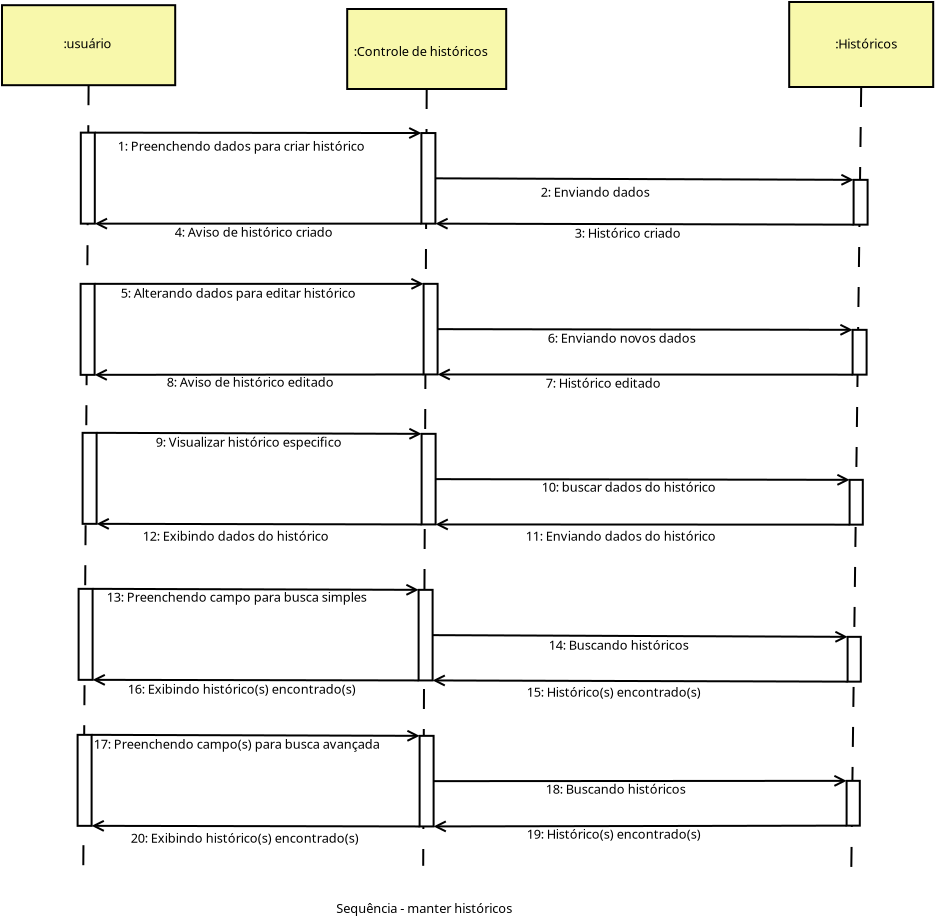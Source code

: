 <?xml version="1.0" encoding="UTF-8"?>
<dia:diagram xmlns:dia="http://www.lysator.liu.se/~alla/dia/">
  <dia:layer name="Background" visible="true" active="true">
    <dia:object type="Standard - Box" version="0" id="O0">
      <dia:attribute name="obj_pos">
        <dia:point val="24,4.06"/>
      </dia:attribute>
      <dia:attribute name="obj_bb">
        <dia:rectangle val="23.95,4.01;32,8.11"/>
      </dia:attribute>
      <dia:attribute name="elem_corner">
        <dia:point val="24,4.06"/>
      </dia:attribute>
      <dia:attribute name="elem_width">
        <dia:real val="7.95"/>
      </dia:attribute>
      <dia:attribute name="elem_height">
        <dia:real val="4"/>
      </dia:attribute>
      <dia:attribute name="border_width">
        <dia:real val="0.1"/>
      </dia:attribute>
      <dia:attribute name="inner_color">
        <dia:color val="#f8f8ab"/>
      </dia:attribute>
      <dia:attribute name="show_background">
        <dia:boolean val="true"/>
      </dia:attribute>
    </dia:object>
    <dia:object type="Standard - Text" version="1" id="O1">
      <dia:attribute name="obj_pos">
        <dia:point val="24.325,6.41"/>
      </dia:attribute>
      <dia:attribute name="obj_bb">
        <dia:rectangle val="24.325,5.815;31.53,6.562"/>
      </dia:attribute>
      <dia:attribute name="text">
        <dia:composite type="text">
          <dia:attribute name="string">
            <dia:string>#:Controle de históricos#</dia:string>
          </dia:attribute>
          <dia:attribute name="font">
            <dia:font family="sans" style="0" name="Helvetica"/>
          </dia:attribute>
          <dia:attribute name="height">
            <dia:real val="0.8"/>
          </dia:attribute>
          <dia:attribute name="pos">
            <dia:point val="24.325,6.41"/>
          </dia:attribute>
          <dia:attribute name="color">
            <dia:color val="#000000"/>
          </dia:attribute>
          <dia:attribute name="alignment">
            <dia:enum val="0"/>
          </dia:attribute>
        </dia:composite>
      </dia:attribute>
      <dia:attribute name="valign">
        <dia:enum val="3"/>
      </dia:attribute>
    </dia:object>
    <dia:object type="Standard - Box" version="0" id="O2">
      <dia:attribute name="obj_pos">
        <dia:point val="46.1,3.71"/>
      </dia:attribute>
      <dia:attribute name="obj_bb">
        <dia:rectangle val="46.05,3.66;53.35,8.01"/>
      </dia:attribute>
      <dia:attribute name="elem_corner">
        <dia:point val="46.1,3.71"/>
      </dia:attribute>
      <dia:attribute name="elem_width">
        <dia:real val="7.2"/>
      </dia:attribute>
      <dia:attribute name="elem_height">
        <dia:real val="4.25"/>
      </dia:attribute>
      <dia:attribute name="border_width">
        <dia:real val="0.1"/>
      </dia:attribute>
      <dia:attribute name="inner_color">
        <dia:color val="#f8f8ab"/>
      </dia:attribute>
      <dia:attribute name="show_background">
        <dia:boolean val="true"/>
      </dia:attribute>
    </dia:object>
    <dia:object type="Standard - Text" version="1" id="O3">
      <dia:attribute name="obj_pos">
        <dia:point val="48.4,6.035"/>
      </dia:attribute>
      <dia:attribute name="obj_bb">
        <dia:rectangle val="48.4,5.44;51.767,6.188"/>
      </dia:attribute>
      <dia:attribute name="text">
        <dia:composite type="text">
          <dia:attribute name="string">
            <dia:string>#:Históricos#</dia:string>
          </dia:attribute>
          <dia:attribute name="font">
            <dia:font family="sans" style="0" name="Helvetica"/>
          </dia:attribute>
          <dia:attribute name="height">
            <dia:real val="0.8"/>
          </dia:attribute>
          <dia:attribute name="pos">
            <dia:point val="48.4,6.035"/>
          </dia:attribute>
          <dia:attribute name="color">
            <dia:color val="#000000"/>
          </dia:attribute>
          <dia:attribute name="alignment">
            <dia:enum val="0"/>
          </dia:attribute>
        </dia:composite>
      </dia:attribute>
      <dia:attribute name="valign">
        <dia:enum val="3"/>
      </dia:attribute>
    </dia:object>
    <dia:object type="Standard - Line" version="0" id="O4">
      <dia:attribute name="obj_pos">
        <dia:point val="11.07,7.87"/>
      </dia:attribute>
      <dia:attribute name="obj_bb">
        <dia:rectangle val="10.75,7.82;11.12,47.65"/>
      </dia:attribute>
      <dia:attribute name="conn_endpoints">
        <dia:point val="11.07,7.87"/>
        <dia:point val="10.8,47.6"/>
      </dia:attribute>
      <dia:attribute name="numcp">
        <dia:int val="1"/>
      </dia:attribute>
      <dia:attribute name="line_style">
        <dia:enum val="1"/>
      </dia:attribute>
      <dia:connections>
        <dia:connection handle="0" to="O8" connection="6"/>
      </dia:connections>
    </dia:object>
    <dia:object type="Standard - Line" version="0" id="O5">
      <dia:attribute name="obj_pos">
        <dia:point val="49.7,7.96"/>
      </dia:attribute>
      <dia:attribute name="obj_bb">
        <dia:rectangle val="49.149,7.909;49.751,47.451"/>
      </dia:attribute>
      <dia:attribute name="conn_endpoints">
        <dia:point val="49.7,7.96"/>
        <dia:point val="49.2,47.4"/>
      </dia:attribute>
      <dia:attribute name="numcp">
        <dia:int val="1"/>
      </dia:attribute>
      <dia:attribute name="line_style">
        <dia:enum val="1"/>
      </dia:attribute>
      <dia:connections>
        <dia:connection handle="0" to="O2" connection="6"/>
      </dia:connections>
    </dia:object>
    <dia:object type="Standard - Line" version="0" id="O6">
      <dia:attribute name="obj_pos">
        <dia:point val="27.975,8.06"/>
      </dia:attribute>
      <dia:attribute name="obj_bb">
        <dia:rectangle val="27.75,8.01;28.025,46.95"/>
      </dia:attribute>
      <dia:attribute name="conn_endpoints">
        <dia:point val="27.975,8.06"/>
        <dia:point val="27.8,46.9"/>
      </dia:attribute>
      <dia:attribute name="numcp">
        <dia:int val="1"/>
      </dia:attribute>
      <dia:attribute name="line_style">
        <dia:enum val="1"/>
      </dia:attribute>
      <dia:connections>
        <dia:connection handle="0" to="O0" connection="6"/>
      </dia:connections>
    </dia:object>
    <dia:object type="Standard - Text" version="1" id="O7">
      <dia:attribute name="obj_pos">
        <dia:point val="23.45,49.26"/>
      </dia:attribute>
      <dia:attribute name="obj_bb">
        <dia:rectangle val="23.45,48.665;33.028,49.413"/>
      </dia:attribute>
      <dia:attribute name="text">
        <dia:composite type="text">
          <dia:attribute name="string">
            <dia:string>#Sequência - manter históricos#</dia:string>
          </dia:attribute>
          <dia:attribute name="font">
            <dia:font family="sans" style="0" name="Helvetica"/>
          </dia:attribute>
          <dia:attribute name="height">
            <dia:real val="0.8"/>
          </dia:attribute>
          <dia:attribute name="pos">
            <dia:point val="23.45,49.26"/>
          </dia:attribute>
          <dia:attribute name="color">
            <dia:color val="#000000"/>
          </dia:attribute>
          <dia:attribute name="alignment">
            <dia:enum val="0"/>
          </dia:attribute>
        </dia:composite>
      </dia:attribute>
      <dia:attribute name="valign">
        <dia:enum val="3"/>
      </dia:attribute>
    </dia:object>
    <dia:object type="Standard - Box" version="0" id="O8">
      <dia:attribute name="obj_pos">
        <dia:point val="6.74,3.87"/>
      </dia:attribute>
      <dia:attribute name="obj_bb">
        <dia:rectangle val="6.69,3.82;15.45,7.92"/>
      </dia:attribute>
      <dia:attribute name="elem_corner">
        <dia:point val="6.74,3.87"/>
      </dia:attribute>
      <dia:attribute name="elem_width">
        <dia:real val="8.66"/>
      </dia:attribute>
      <dia:attribute name="elem_height">
        <dia:real val="4"/>
      </dia:attribute>
      <dia:attribute name="border_width">
        <dia:real val="0.1"/>
      </dia:attribute>
      <dia:attribute name="inner_color">
        <dia:color val="#f8f8ab"/>
      </dia:attribute>
      <dia:attribute name="show_background">
        <dia:boolean val="true"/>
      </dia:attribute>
    </dia:object>
    <dia:object type="Standard - Text" version="1" id="O9">
      <dia:attribute name="obj_pos">
        <dia:point val="9.815,6.02"/>
      </dia:attribute>
      <dia:attribute name="obj_bb">
        <dia:rectangle val="9.815,5.425;12.398,6.173"/>
      </dia:attribute>
      <dia:attribute name="text">
        <dia:composite type="text">
          <dia:attribute name="string">
            <dia:string>#:usuário#</dia:string>
          </dia:attribute>
          <dia:attribute name="font">
            <dia:font family="sans" style="0" name="Helvetica"/>
          </dia:attribute>
          <dia:attribute name="height">
            <dia:real val="0.8"/>
          </dia:attribute>
          <dia:attribute name="pos">
            <dia:point val="9.815,6.02"/>
          </dia:attribute>
          <dia:attribute name="color">
            <dia:color val="#000000"/>
          </dia:attribute>
          <dia:attribute name="alignment">
            <dia:enum val="0"/>
          </dia:attribute>
        </dia:composite>
      </dia:attribute>
      <dia:attribute name="valign">
        <dia:enum val="3"/>
      </dia:attribute>
    </dia:object>
    <dia:object type="Standard - Box" version="0" id="O10">
      <dia:attribute name="obj_pos">
        <dia:point val="10.68,10.242"/>
      </dia:attribute>
      <dia:attribute name="obj_bb">
        <dia:rectangle val="10.63,10.192;11.43,14.842"/>
      </dia:attribute>
      <dia:attribute name="elem_corner">
        <dia:point val="10.68,10.242"/>
      </dia:attribute>
      <dia:attribute name="elem_width">
        <dia:real val="0.7"/>
      </dia:attribute>
      <dia:attribute name="elem_height">
        <dia:real val="4.55"/>
      </dia:attribute>
      <dia:attribute name="show_background">
        <dia:boolean val="true"/>
      </dia:attribute>
    </dia:object>
    <dia:object type="Standard - Box" version="0" id="O11">
      <dia:attribute name="obj_pos">
        <dia:point val="49.32,12.602"/>
      </dia:attribute>
      <dia:attribute name="obj_bb">
        <dia:rectangle val="49.27,12.552;50.07,14.892"/>
      </dia:attribute>
      <dia:attribute name="elem_corner">
        <dia:point val="49.32,12.602"/>
      </dia:attribute>
      <dia:attribute name="elem_width">
        <dia:real val="0.7"/>
      </dia:attribute>
      <dia:attribute name="elem_height">
        <dia:real val="2.24"/>
      </dia:attribute>
      <dia:attribute name="show_background">
        <dia:boolean val="true"/>
      </dia:attribute>
    </dia:object>
    <dia:object type="Standard - Box" version="0" id="O12">
      <dia:attribute name="obj_pos">
        <dia:point val="27.71,10.262"/>
      </dia:attribute>
      <dia:attribute name="obj_bb">
        <dia:rectangle val="27.66,10.212;28.46,14.842"/>
      </dia:attribute>
      <dia:attribute name="elem_corner">
        <dia:point val="27.71,10.262"/>
      </dia:attribute>
      <dia:attribute name="elem_width">
        <dia:real val="0.7"/>
      </dia:attribute>
      <dia:attribute name="elem_height">
        <dia:real val="4.53"/>
      </dia:attribute>
      <dia:attribute name="show_background">
        <dia:boolean val="true"/>
      </dia:attribute>
    </dia:object>
    <dia:object type="Standard - Line" version="0" id="O13">
      <dia:attribute name="obj_pos">
        <dia:point val="11.38,10.242"/>
      </dia:attribute>
      <dia:attribute name="obj_bb">
        <dia:rectangle val="11.33,9.93;27.822,10.592"/>
      </dia:attribute>
      <dia:attribute name="conn_endpoints">
        <dia:point val="11.38,10.242"/>
        <dia:point val="27.71,10.262"/>
      </dia:attribute>
      <dia:attribute name="numcp">
        <dia:int val="1"/>
      </dia:attribute>
      <dia:attribute name="end_arrow">
        <dia:enum val="1"/>
      </dia:attribute>
      <dia:attribute name="end_arrow_length">
        <dia:real val="0.5"/>
      </dia:attribute>
      <dia:attribute name="end_arrow_width">
        <dia:real val="0.5"/>
      </dia:attribute>
      <dia:connections>
        <dia:connection handle="0" to="O10" connection="2"/>
        <dia:connection handle="1" to="O12" connection="0"/>
      </dia:connections>
    </dia:object>
    <dia:object type="Standard - Line" version="0" id="O14">
      <dia:attribute name="obj_pos">
        <dia:point val="28.41,12.527"/>
      </dia:attribute>
      <dia:attribute name="obj_bb">
        <dia:rectangle val="28.36,12.269;49.432,12.931"/>
      </dia:attribute>
      <dia:attribute name="conn_endpoints">
        <dia:point val="28.41,12.527"/>
        <dia:point val="49.32,12.602"/>
      </dia:attribute>
      <dia:attribute name="numcp">
        <dia:int val="1"/>
      </dia:attribute>
      <dia:attribute name="end_arrow">
        <dia:enum val="1"/>
      </dia:attribute>
      <dia:attribute name="end_arrow_length">
        <dia:real val="0.5"/>
      </dia:attribute>
      <dia:attribute name="end_arrow_width">
        <dia:real val="0.5"/>
      </dia:attribute>
      <dia:connections>
        <dia:connection handle="0" to="O12" connection="4"/>
        <dia:connection handle="1" to="O11" connection="0"/>
      </dia:connections>
    </dia:object>
    <dia:object type="Standard - Text" version="1" id="O15">
      <dia:attribute name="obj_pos">
        <dia:point val="12.53,11.142"/>
      </dia:attribute>
      <dia:attribute name="obj_bb">
        <dia:rectangle val="12.53,10.528;25.936,11.332"/>
      </dia:attribute>
      <dia:attribute name="text">
        <dia:composite type="text">
          <dia:attribute name="string">
            <dia:string>#1: Preenchendo dados para criar histórico#</dia:string>
          </dia:attribute>
          <dia:attribute name="font">
            <dia:font family="sans" style="0" name="Helvetica"/>
          </dia:attribute>
          <dia:attribute name="height">
            <dia:real val="0.8"/>
          </dia:attribute>
          <dia:attribute name="pos">
            <dia:point val="12.53,11.142"/>
          </dia:attribute>
          <dia:attribute name="color">
            <dia:color val="#000000"/>
          </dia:attribute>
          <dia:attribute name="alignment">
            <dia:enum val="0"/>
          </dia:attribute>
        </dia:composite>
      </dia:attribute>
      <dia:attribute name="valign">
        <dia:enum val="3"/>
      </dia:attribute>
    </dia:object>
    <dia:object type="Standard - Text" version="1" id="O16">
      <dia:attribute name="obj_pos">
        <dia:point val="33.68,13.442"/>
      </dia:attribute>
      <dia:attribute name="obj_bb">
        <dia:rectangle val="33.68,12.847;39.605,13.594"/>
      </dia:attribute>
      <dia:attribute name="text">
        <dia:composite type="text">
          <dia:attribute name="string">
            <dia:string>#2: Enviando dados#</dia:string>
          </dia:attribute>
          <dia:attribute name="font">
            <dia:font family="sans" style="0" name="Helvetica"/>
          </dia:attribute>
          <dia:attribute name="height">
            <dia:real val="0.8"/>
          </dia:attribute>
          <dia:attribute name="pos">
            <dia:point val="33.68,13.442"/>
          </dia:attribute>
          <dia:attribute name="color">
            <dia:color val="#000000"/>
          </dia:attribute>
          <dia:attribute name="alignment">
            <dia:enum val="0"/>
          </dia:attribute>
        </dia:composite>
      </dia:attribute>
      <dia:attribute name="valign">
        <dia:enum val="3"/>
      </dia:attribute>
    </dia:object>
    <dia:object type="Standard - Line" version="0" id="O17">
      <dia:attribute name="obj_pos">
        <dia:point val="28.41,14.792"/>
      </dia:attribute>
      <dia:attribute name="obj_bb">
        <dia:rectangle val="28.36,14.462;49.37,15.124"/>
      </dia:attribute>
      <dia:attribute name="conn_endpoints">
        <dia:point val="28.41,14.792"/>
        <dia:point val="49.32,14.842"/>
      </dia:attribute>
      <dia:attribute name="numcp">
        <dia:int val="1"/>
      </dia:attribute>
      <dia:attribute name="start_arrow">
        <dia:enum val="1"/>
      </dia:attribute>
      <dia:attribute name="start_arrow_length">
        <dia:real val="0.5"/>
      </dia:attribute>
      <dia:attribute name="start_arrow_width">
        <dia:real val="0.5"/>
      </dia:attribute>
      <dia:connections>
        <dia:connection handle="0" to="O12" connection="7"/>
        <dia:connection handle="1" to="O11" connection="5"/>
      </dia:connections>
    </dia:object>
    <dia:object type="Standard - Text" version="1" id="O18">
      <dia:attribute name="obj_pos">
        <dia:point val="35.38,15.492"/>
      </dia:attribute>
      <dia:attribute name="obj_bb">
        <dia:rectangle val="35.38,14.878;41.231,15.681"/>
      </dia:attribute>
      <dia:attribute name="text">
        <dia:composite type="text">
          <dia:attribute name="string">
            <dia:string>#3: Histórico criado#</dia:string>
          </dia:attribute>
          <dia:attribute name="font">
            <dia:font family="sans" style="0" name="Helvetica"/>
          </dia:attribute>
          <dia:attribute name="height">
            <dia:real val="0.8"/>
          </dia:attribute>
          <dia:attribute name="pos">
            <dia:point val="35.38,15.492"/>
          </dia:attribute>
          <dia:attribute name="color">
            <dia:color val="#000000"/>
          </dia:attribute>
          <dia:attribute name="alignment">
            <dia:enum val="0"/>
          </dia:attribute>
        </dia:composite>
      </dia:attribute>
      <dia:attribute name="valign">
        <dia:enum val="3"/>
      </dia:attribute>
    </dia:object>
    <dia:object type="Standard - Line" version="0" id="O19">
      <dia:attribute name="obj_pos">
        <dia:point val="11.38,14.792"/>
      </dia:attribute>
      <dia:attribute name="obj_bb">
        <dia:rectangle val="11.33,14.461;27.76,15.123"/>
      </dia:attribute>
      <dia:attribute name="conn_endpoints">
        <dia:point val="11.38,14.792"/>
        <dia:point val="27.71,14.792"/>
      </dia:attribute>
      <dia:attribute name="numcp">
        <dia:int val="1"/>
      </dia:attribute>
      <dia:attribute name="start_arrow">
        <dia:enum val="1"/>
      </dia:attribute>
      <dia:attribute name="start_arrow_length">
        <dia:real val="0.5"/>
      </dia:attribute>
      <dia:attribute name="start_arrow_width">
        <dia:real val="0.5"/>
      </dia:attribute>
      <dia:connections>
        <dia:connection handle="0" to="O10" connection="7"/>
        <dia:connection handle="1" to="O12" connection="5"/>
      </dia:connections>
    </dia:object>
    <dia:object type="Standard - Text" version="1" id="O20">
      <dia:attribute name="obj_pos">
        <dia:point val="15.38,15.442"/>
      </dia:attribute>
      <dia:attribute name="obj_bb">
        <dia:rectangle val="15.38,14.828;24.044,15.632"/>
      </dia:attribute>
      <dia:attribute name="text">
        <dia:composite type="text">
          <dia:attribute name="string">
            <dia:string>#4: Aviso de histórico criado#</dia:string>
          </dia:attribute>
          <dia:attribute name="font">
            <dia:font family="sans" style="0" name="Helvetica"/>
          </dia:attribute>
          <dia:attribute name="height">
            <dia:real val="0.8"/>
          </dia:attribute>
          <dia:attribute name="pos">
            <dia:point val="15.38,15.442"/>
          </dia:attribute>
          <dia:attribute name="color">
            <dia:color val="#000000"/>
          </dia:attribute>
          <dia:attribute name="alignment">
            <dia:enum val="0"/>
          </dia:attribute>
        </dia:composite>
      </dia:attribute>
      <dia:attribute name="valign">
        <dia:enum val="3"/>
      </dia:attribute>
    </dia:object>
    <dia:object type="Standard - Box" version="0" id="O21">
      <dia:attribute name="obj_pos">
        <dia:point val="10.67,17.802"/>
      </dia:attribute>
      <dia:attribute name="obj_bb">
        <dia:rectangle val="10.62,17.752;11.42,22.402"/>
      </dia:attribute>
      <dia:attribute name="elem_corner">
        <dia:point val="10.67,17.802"/>
      </dia:attribute>
      <dia:attribute name="elem_width">
        <dia:real val="0.7"/>
      </dia:attribute>
      <dia:attribute name="elem_height">
        <dia:real val="4.55"/>
      </dia:attribute>
      <dia:attribute name="show_background">
        <dia:boolean val="true"/>
      </dia:attribute>
    </dia:object>
    <dia:object type="Standard - Box" version="0" id="O22">
      <dia:attribute name="obj_pos">
        <dia:point val="27.82,17.802"/>
      </dia:attribute>
      <dia:attribute name="obj_bb">
        <dia:rectangle val="27.77,17.752;28.57,22.382"/>
      </dia:attribute>
      <dia:attribute name="elem_corner">
        <dia:point val="27.82,17.802"/>
      </dia:attribute>
      <dia:attribute name="elem_width">
        <dia:real val="0.7"/>
      </dia:attribute>
      <dia:attribute name="elem_height">
        <dia:real val="4.53"/>
      </dia:attribute>
      <dia:attribute name="show_background">
        <dia:boolean val="true"/>
      </dia:attribute>
    </dia:object>
    <dia:object type="Standard - Line" version="0" id="O23">
      <dia:attribute name="obj_pos">
        <dia:point val="11.37,17.802"/>
      </dia:attribute>
      <dia:attribute name="obj_bb">
        <dia:rectangle val="11.32,17.471;27.932,18.133"/>
      </dia:attribute>
      <dia:attribute name="conn_endpoints">
        <dia:point val="11.37,17.802"/>
        <dia:point val="27.82,17.802"/>
      </dia:attribute>
      <dia:attribute name="numcp">
        <dia:int val="1"/>
      </dia:attribute>
      <dia:attribute name="end_arrow">
        <dia:enum val="1"/>
      </dia:attribute>
      <dia:attribute name="end_arrow_length">
        <dia:real val="0.5"/>
      </dia:attribute>
      <dia:attribute name="end_arrow_width">
        <dia:real val="0.5"/>
      </dia:attribute>
      <dia:connections>
        <dia:connection handle="0" to="O21" connection="2"/>
        <dia:connection handle="1" to="O22" connection="0"/>
      </dia:connections>
    </dia:object>
    <dia:object type="Standard - Text" version="1" id="O24">
      <dia:attribute name="obj_pos">
        <dia:point val="12.68,18.492"/>
      </dia:attribute>
      <dia:attribute name="obj_bb">
        <dia:rectangle val="12.68,17.878;25.469,18.681"/>
      </dia:attribute>
      <dia:attribute name="text">
        <dia:composite type="text">
          <dia:attribute name="string">
            <dia:string>#5: Alterando dados para editar histórico#</dia:string>
          </dia:attribute>
          <dia:attribute name="font">
            <dia:font family="sans" style="0" name="Helvetica"/>
          </dia:attribute>
          <dia:attribute name="height">
            <dia:real val="0.8"/>
          </dia:attribute>
          <dia:attribute name="pos">
            <dia:point val="12.68,18.492"/>
          </dia:attribute>
          <dia:attribute name="color">
            <dia:color val="#000000"/>
          </dia:attribute>
          <dia:attribute name="alignment">
            <dia:enum val="0"/>
          </dia:attribute>
        </dia:composite>
      </dia:attribute>
      <dia:attribute name="valign">
        <dia:enum val="3"/>
      </dia:attribute>
    </dia:object>
    <dia:object type="Standard - Box" version="0" id="O25">
      <dia:attribute name="obj_pos">
        <dia:point val="49.27,20.102"/>
      </dia:attribute>
      <dia:attribute name="obj_bb">
        <dia:rectangle val="49.22,20.052;50.02,22.392"/>
      </dia:attribute>
      <dia:attribute name="elem_corner">
        <dia:point val="49.27,20.102"/>
      </dia:attribute>
      <dia:attribute name="elem_width">
        <dia:real val="0.7"/>
      </dia:attribute>
      <dia:attribute name="elem_height">
        <dia:real val="2.24"/>
      </dia:attribute>
      <dia:attribute name="show_background">
        <dia:boolean val="true"/>
      </dia:attribute>
    </dia:object>
    <dia:object type="Standard - Line" version="0" id="O26">
      <dia:attribute name="obj_pos">
        <dia:point val="28.52,20.067"/>
      </dia:attribute>
      <dia:attribute name="obj_bb">
        <dia:rectangle val="28.47,19.77;49.382,20.431"/>
      </dia:attribute>
      <dia:attribute name="conn_endpoints">
        <dia:point val="28.52,20.067"/>
        <dia:point val="49.27,20.102"/>
      </dia:attribute>
      <dia:attribute name="numcp">
        <dia:int val="1"/>
      </dia:attribute>
      <dia:attribute name="end_arrow">
        <dia:enum val="1"/>
      </dia:attribute>
      <dia:attribute name="end_arrow_length">
        <dia:real val="0.5"/>
      </dia:attribute>
      <dia:attribute name="end_arrow_width">
        <dia:real val="0.5"/>
      </dia:attribute>
      <dia:connections>
        <dia:connection handle="0" to="O22" connection="4"/>
        <dia:connection handle="1" to="O25" connection="0"/>
      </dia:connections>
    </dia:object>
    <dia:object type="Standard - Text" version="1" id="O27">
      <dia:attribute name="obj_pos">
        <dia:point val="34.03,20.742"/>
      </dia:attribute>
      <dia:attribute name="obj_bb">
        <dia:rectangle val="34.03,20.147;42.06,20.894"/>
      </dia:attribute>
      <dia:attribute name="text">
        <dia:composite type="text">
          <dia:attribute name="string">
            <dia:string>#6: Enviando novos dados#</dia:string>
          </dia:attribute>
          <dia:attribute name="font">
            <dia:font family="sans" style="0" name="Helvetica"/>
          </dia:attribute>
          <dia:attribute name="height">
            <dia:real val="0.8"/>
          </dia:attribute>
          <dia:attribute name="pos">
            <dia:point val="34.03,20.742"/>
          </dia:attribute>
          <dia:attribute name="color">
            <dia:color val="#000000"/>
          </dia:attribute>
          <dia:attribute name="alignment">
            <dia:enum val="0"/>
          </dia:attribute>
        </dia:composite>
      </dia:attribute>
      <dia:attribute name="valign">
        <dia:enum val="3"/>
      </dia:attribute>
    </dia:object>
    <dia:object type="Standard - Line" version="0" id="O28">
      <dia:attribute name="obj_pos">
        <dia:point val="28.52,22.332"/>
      </dia:attribute>
      <dia:attribute name="obj_bb">
        <dia:rectangle val="28.47,22.001;49.32,22.663"/>
      </dia:attribute>
      <dia:attribute name="conn_endpoints">
        <dia:point val="28.52,22.332"/>
        <dia:point val="49.27,22.342"/>
      </dia:attribute>
      <dia:attribute name="numcp">
        <dia:int val="1"/>
      </dia:attribute>
      <dia:attribute name="start_arrow">
        <dia:enum val="1"/>
      </dia:attribute>
      <dia:attribute name="start_arrow_length">
        <dia:real val="0.5"/>
      </dia:attribute>
      <dia:attribute name="start_arrow_width">
        <dia:real val="0.5"/>
      </dia:attribute>
      <dia:connections>
        <dia:connection handle="0" to="O22" connection="7"/>
        <dia:connection handle="1" to="O25" connection="5"/>
      </dia:connections>
    </dia:object>
    <dia:object type="Standard - Text" version="1" id="O29">
      <dia:attribute name="obj_pos">
        <dia:point val="33.93,22.992"/>
      </dia:attribute>
      <dia:attribute name="obj_bb">
        <dia:rectangle val="33.93,22.378;40.219,23.181"/>
      </dia:attribute>
      <dia:attribute name="text">
        <dia:composite type="text">
          <dia:attribute name="string">
            <dia:string>#7: Histórico editado#</dia:string>
          </dia:attribute>
          <dia:attribute name="font">
            <dia:font family="sans" style="0" name="Helvetica"/>
          </dia:attribute>
          <dia:attribute name="height">
            <dia:real val="0.8"/>
          </dia:attribute>
          <dia:attribute name="pos">
            <dia:point val="33.93,22.992"/>
          </dia:attribute>
          <dia:attribute name="color">
            <dia:color val="#000000"/>
          </dia:attribute>
          <dia:attribute name="alignment">
            <dia:enum val="0"/>
          </dia:attribute>
        </dia:composite>
      </dia:attribute>
      <dia:attribute name="valign">
        <dia:enum val="3"/>
      </dia:attribute>
    </dia:object>
    <dia:object type="Standard - Line" version="0" id="O30">
      <dia:attribute name="obj_pos">
        <dia:point val="11.37,22.352"/>
      </dia:attribute>
      <dia:attribute name="obj_bb">
        <dia:rectangle val="11.32,22.02;27.87,22.682"/>
      </dia:attribute>
      <dia:attribute name="conn_endpoints">
        <dia:point val="11.37,22.352"/>
        <dia:point val="27.82,22.332"/>
      </dia:attribute>
      <dia:attribute name="numcp">
        <dia:int val="1"/>
      </dia:attribute>
      <dia:attribute name="start_arrow">
        <dia:enum val="1"/>
      </dia:attribute>
      <dia:attribute name="start_arrow_length">
        <dia:real val="0.5"/>
      </dia:attribute>
      <dia:attribute name="start_arrow_width">
        <dia:real val="0.5"/>
      </dia:attribute>
      <dia:connections>
        <dia:connection handle="0" to="O21" connection="7"/>
        <dia:connection handle="1" to="O22" connection="5"/>
      </dia:connections>
    </dia:object>
    <dia:object type="Standard - Text" version="1" id="O31">
      <dia:attribute name="obj_pos">
        <dia:point val="14.98,22.942"/>
      </dia:attribute>
      <dia:attribute name="obj_bb">
        <dia:rectangle val="14.98,22.328;24.081,23.131"/>
      </dia:attribute>
      <dia:attribute name="text">
        <dia:composite type="text">
          <dia:attribute name="string">
            <dia:string>#8: Aviso de histórico editado#</dia:string>
          </dia:attribute>
          <dia:attribute name="font">
            <dia:font family="sans" style="0" name="Helvetica"/>
          </dia:attribute>
          <dia:attribute name="height">
            <dia:real val="0.8"/>
          </dia:attribute>
          <dia:attribute name="pos">
            <dia:point val="14.98,22.942"/>
          </dia:attribute>
          <dia:attribute name="color">
            <dia:color val="#000000"/>
          </dia:attribute>
          <dia:attribute name="alignment">
            <dia:enum val="0"/>
          </dia:attribute>
        </dia:composite>
      </dia:attribute>
      <dia:attribute name="valign">
        <dia:enum val="3"/>
      </dia:attribute>
    </dia:object>
    <dia:object type="Standard - Box" version="0" id="O32">
      <dia:attribute name="obj_pos">
        <dia:point val="10.77,25.252"/>
      </dia:attribute>
      <dia:attribute name="obj_bb">
        <dia:rectangle val="10.72,25.202;11.52,29.852"/>
      </dia:attribute>
      <dia:attribute name="elem_corner">
        <dia:point val="10.77,25.252"/>
      </dia:attribute>
      <dia:attribute name="elem_width">
        <dia:real val="0.7"/>
      </dia:attribute>
      <dia:attribute name="elem_height">
        <dia:real val="4.55"/>
      </dia:attribute>
      <dia:attribute name="show_background">
        <dia:boolean val="true"/>
      </dia:attribute>
    </dia:object>
    <dia:object type="Standard - Box" version="0" id="O33">
      <dia:attribute name="obj_pos">
        <dia:point val="27.72,25.302"/>
      </dia:attribute>
      <dia:attribute name="obj_bb">
        <dia:rectangle val="27.67,25.252;28.47,29.882"/>
      </dia:attribute>
      <dia:attribute name="elem_corner">
        <dia:point val="27.72,25.302"/>
      </dia:attribute>
      <dia:attribute name="elem_width">
        <dia:real val="0.7"/>
      </dia:attribute>
      <dia:attribute name="elem_height">
        <dia:real val="4.53"/>
      </dia:attribute>
      <dia:attribute name="show_background">
        <dia:boolean val="true"/>
      </dia:attribute>
    </dia:object>
    <dia:object type="Standard - Line" version="0" id="O34">
      <dia:attribute name="obj_pos">
        <dia:point val="11.47,25.252"/>
      </dia:attribute>
      <dia:attribute name="obj_bb">
        <dia:rectangle val="11.42,24.969;27.832,25.631"/>
      </dia:attribute>
      <dia:attribute name="conn_endpoints">
        <dia:point val="11.47,25.252"/>
        <dia:point val="27.72,25.302"/>
      </dia:attribute>
      <dia:attribute name="numcp">
        <dia:int val="1"/>
      </dia:attribute>
      <dia:attribute name="end_arrow">
        <dia:enum val="1"/>
      </dia:attribute>
      <dia:attribute name="end_arrow_length">
        <dia:real val="0.5"/>
      </dia:attribute>
      <dia:attribute name="end_arrow_width">
        <dia:real val="0.5"/>
      </dia:attribute>
      <dia:connections>
        <dia:connection handle="0" to="O32" connection="2"/>
        <dia:connection handle="1" to="O33" connection="0"/>
      </dia:connections>
    </dia:object>
    <dia:object type="Standard - Text" version="1" id="O35">
      <dia:attribute name="obj_pos">
        <dia:point val="14.43,25.942"/>
      </dia:attribute>
      <dia:attribute name="obj_bb">
        <dia:rectangle val="14.43,25.328;24.704,26.131"/>
      </dia:attribute>
      <dia:attribute name="text">
        <dia:composite type="text">
          <dia:attribute name="string">
            <dia:string>#9: Visualizar histórico especifico#</dia:string>
          </dia:attribute>
          <dia:attribute name="font">
            <dia:font family="sans" style="0" name="Helvetica"/>
          </dia:attribute>
          <dia:attribute name="height">
            <dia:real val="0.8"/>
          </dia:attribute>
          <dia:attribute name="pos">
            <dia:point val="14.43,25.942"/>
          </dia:attribute>
          <dia:attribute name="color">
            <dia:color val="#000000"/>
          </dia:attribute>
          <dia:attribute name="alignment">
            <dia:enum val="0"/>
          </dia:attribute>
        </dia:composite>
      </dia:attribute>
      <dia:attribute name="valign">
        <dia:enum val="3"/>
      </dia:attribute>
    </dia:object>
    <dia:object type="Standard - Box" version="0" id="O36">
      <dia:attribute name="obj_pos">
        <dia:point val="49.12,27.602"/>
      </dia:attribute>
      <dia:attribute name="obj_bb">
        <dia:rectangle val="49.07,27.552;49.83,29.892"/>
      </dia:attribute>
      <dia:attribute name="elem_corner">
        <dia:point val="49.12,27.602"/>
      </dia:attribute>
      <dia:attribute name="elem_width">
        <dia:real val="0.66"/>
      </dia:attribute>
      <dia:attribute name="elem_height">
        <dia:real val="2.24"/>
      </dia:attribute>
      <dia:attribute name="show_background">
        <dia:boolean val="true"/>
      </dia:attribute>
    </dia:object>
    <dia:object type="Standard - Line" version="0" id="O37">
      <dia:attribute name="obj_pos">
        <dia:point val="28.42,27.567"/>
      </dia:attribute>
      <dia:attribute name="obj_bb">
        <dia:rectangle val="28.37,27.27;49.232,27.931"/>
      </dia:attribute>
      <dia:attribute name="conn_endpoints">
        <dia:point val="28.42,27.567"/>
        <dia:point val="49.12,27.602"/>
      </dia:attribute>
      <dia:attribute name="numcp">
        <dia:int val="1"/>
      </dia:attribute>
      <dia:attribute name="end_arrow">
        <dia:enum val="1"/>
      </dia:attribute>
      <dia:attribute name="end_arrow_length">
        <dia:real val="0.5"/>
      </dia:attribute>
      <dia:attribute name="end_arrow_width">
        <dia:real val="0.5"/>
      </dia:attribute>
      <dia:connections>
        <dia:connection handle="0" to="O33" connection="4"/>
        <dia:connection handle="1" to="O36" connection="0"/>
      </dia:connections>
    </dia:object>
    <dia:object type="Standard - Text" version="1" id="O38">
      <dia:attribute name="obj_pos">
        <dia:point val="33.73,28.192"/>
      </dia:attribute>
      <dia:attribute name="obj_bb">
        <dia:rectangle val="33.73,27.578;43.216,28.381"/>
      </dia:attribute>
      <dia:attribute name="text">
        <dia:composite type="text">
          <dia:attribute name="string">
            <dia:string>#10: buscar dados do histórico#</dia:string>
          </dia:attribute>
          <dia:attribute name="font">
            <dia:font family="sans" style="0" name="Helvetica"/>
          </dia:attribute>
          <dia:attribute name="height">
            <dia:real val="0.8"/>
          </dia:attribute>
          <dia:attribute name="pos">
            <dia:point val="33.73,28.192"/>
          </dia:attribute>
          <dia:attribute name="color">
            <dia:color val="#000000"/>
          </dia:attribute>
          <dia:attribute name="alignment">
            <dia:enum val="0"/>
          </dia:attribute>
        </dia:composite>
      </dia:attribute>
      <dia:attribute name="valign">
        <dia:enum val="3"/>
      </dia:attribute>
    </dia:object>
    <dia:object type="Standard - Line" version="0" id="O39">
      <dia:attribute name="obj_pos">
        <dia:point val="28.42,29.832"/>
      </dia:attribute>
      <dia:attribute name="obj_bb">
        <dia:rectangle val="28.37,29.501;49.17,30.163"/>
      </dia:attribute>
      <dia:attribute name="conn_endpoints">
        <dia:point val="28.42,29.832"/>
        <dia:point val="49.12,29.842"/>
      </dia:attribute>
      <dia:attribute name="numcp">
        <dia:int val="1"/>
      </dia:attribute>
      <dia:attribute name="start_arrow">
        <dia:enum val="1"/>
      </dia:attribute>
      <dia:attribute name="start_arrow_length">
        <dia:real val="0.5"/>
      </dia:attribute>
      <dia:attribute name="start_arrow_width">
        <dia:real val="0.5"/>
      </dia:attribute>
      <dia:connections>
        <dia:connection handle="0" to="O33" connection="7"/>
        <dia:connection handle="1" to="O36" connection="5"/>
      </dia:connections>
    </dia:object>
    <dia:object type="Standard - Line" version="0" id="O40">
      <dia:attribute name="obj_pos">
        <dia:point val="11.47,29.802"/>
      </dia:attribute>
      <dia:attribute name="obj_bb">
        <dia:rectangle val="11.42,29.472;27.77,30.134"/>
      </dia:attribute>
      <dia:attribute name="conn_endpoints">
        <dia:point val="11.47,29.802"/>
        <dia:point val="27.72,29.832"/>
      </dia:attribute>
      <dia:attribute name="numcp">
        <dia:int val="1"/>
      </dia:attribute>
      <dia:attribute name="start_arrow">
        <dia:enum val="1"/>
      </dia:attribute>
      <dia:attribute name="start_arrow_length">
        <dia:real val="0.5"/>
      </dia:attribute>
      <dia:attribute name="start_arrow_width">
        <dia:real val="0.5"/>
      </dia:attribute>
      <dia:connections>
        <dia:connection handle="0" to="O32" connection="7"/>
        <dia:connection handle="1" to="O33" connection="5"/>
      </dia:connections>
    </dia:object>
    <dia:object type="Standard - Text" version="1" id="O41">
      <dia:attribute name="obj_pos">
        <dia:point val="32.93,30.642"/>
      </dia:attribute>
      <dia:attribute name="obj_bb">
        <dia:rectangle val="32.93,30.028;43.229,30.831"/>
      </dia:attribute>
      <dia:attribute name="text">
        <dia:composite type="text">
          <dia:attribute name="string">
            <dia:string>#11: Enviando dados do histórico#</dia:string>
          </dia:attribute>
          <dia:attribute name="font">
            <dia:font family="sans" style="0" name="Helvetica"/>
          </dia:attribute>
          <dia:attribute name="height">
            <dia:real val="0.8"/>
          </dia:attribute>
          <dia:attribute name="pos">
            <dia:point val="32.93,30.642"/>
          </dia:attribute>
          <dia:attribute name="color">
            <dia:color val="#000000"/>
          </dia:attribute>
          <dia:attribute name="alignment">
            <dia:enum val="0"/>
          </dia:attribute>
        </dia:composite>
      </dia:attribute>
      <dia:attribute name="valign">
        <dia:enum val="3"/>
      </dia:attribute>
    </dia:object>
    <dia:object type="Standard - Text" version="1" id="O42">
      <dia:attribute name="obj_pos">
        <dia:point val="13.78,30.642"/>
      </dia:attribute>
      <dia:attribute name="obj_bb">
        <dia:rectangle val="13.78,30.028;23.866,30.831"/>
      </dia:attribute>
      <dia:attribute name="text">
        <dia:composite type="text">
          <dia:attribute name="string">
            <dia:string>#12: Exibindo dados do histórico#</dia:string>
          </dia:attribute>
          <dia:attribute name="font">
            <dia:font family="sans" style="0" name="Helvetica"/>
          </dia:attribute>
          <dia:attribute name="height">
            <dia:real val="0.8"/>
          </dia:attribute>
          <dia:attribute name="pos">
            <dia:point val="13.78,30.642"/>
          </dia:attribute>
          <dia:attribute name="color">
            <dia:color val="#000000"/>
          </dia:attribute>
          <dia:attribute name="alignment">
            <dia:enum val="0"/>
          </dia:attribute>
        </dia:composite>
      </dia:attribute>
      <dia:attribute name="valign">
        <dia:enum val="3"/>
      </dia:attribute>
    </dia:object>
    <dia:object type="Standard - Box" version="0" id="O43">
      <dia:attribute name="obj_pos">
        <dia:point val="10.57,33.052"/>
      </dia:attribute>
      <dia:attribute name="obj_bb">
        <dia:rectangle val="10.52,33.002;11.32,37.652"/>
      </dia:attribute>
      <dia:attribute name="elem_corner">
        <dia:point val="10.57,33.052"/>
      </dia:attribute>
      <dia:attribute name="elem_width">
        <dia:real val="0.7"/>
      </dia:attribute>
      <dia:attribute name="elem_height">
        <dia:real val="4.55"/>
      </dia:attribute>
      <dia:attribute name="show_background">
        <dia:boolean val="true"/>
      </dia:attribute>
    </dia:object>
    <dia:object type="Standard - Box" version="0" id="O44">
      <dia:attribute name="obj_pos">
        <dia:point val="27.57,33.102"/>
      </dia:attribute>
      <dia:attribute name="obj_bb">
        <dia:rectangle val="27.52,33.052;28.32,37.682"/>
      </dia:attribute>
      <dia:attribute name="elem_corner">
        <dia:point val="27.57,33.102"/>
      </dia:attribute>
      <dia:attribute name="elem_width">
        <dia:real val="0.7"/>
      </dia:attribute>
      <dia:attribute name="elem_height">
        <dia:real val="4.53"/>
      </dia:attribute>
      <dia:attribute name="show_background">
        <dia:boolean val="true"/>
      </dia:attribute>
    </dia:object>
    <dia:object type="Standard - Line" version="0" id="O45">
      <dia:attribute name="obj_pos">
        <dia:point val="11.27,33.052"/>
      </dia:attribute>
      <dia:attribute name="obj_bb">
        <dia:rectangle val="11.22,32.769;27.682,33.431"/>
      </dia:attribute>
      <dia:attribute name="conn_endpoints">
        <dia:point val="11.27,33.052"/>
        <dia:point val="27.57,33.102"/>
      </dia:attribute>
      <dia:attribute name="numcp">
        <dia:int val="1"/>
      </dia:attribute>
      <dia:attribute name="end_arrow">
        <dia:enum val="1"/>
      </dia:attribute>
      <dia:attribute name="end_arrow_length">
        <dia:real val="0.5"/>
      </dia:attribute>
      <dia:attribute name="end_arrow_width">
        <dia:real val="0.5"/>
      </dia:attribute>
      <dia:connections>
        <dia:connection handle="0" to="O43" connection="2"/>
        <dia:connection handle="1" to="O44" connection="0"/>
      </dia:connections>
    </dia:object>
    <dia:object type="Standard - Box" version="0" id="O46">
      <dia:attribute name="obj_pos">
        <dia:point val="49.02,35.452"/>
      </dia:attribute>
      <dia:attribute name="obj_bb">
        <dia:rectangle val="48.97,35.402;49.73,37.742"/>
      </dia:attribute>
      <dia:attribute name="elem_corner">
        <dia:point val="49.02,35.452"/>
      </dia:attribute>
      <dia:attribute name="elem_width">
        <dia:real val="0.66"/>
      </dia:attribute>
      <dia:attribute name="elem_height">
        <dia:real val="2.24"/>
      </dia:attribute>
      <dia:attribute name="show_background">
        <dia:boolean val="true"/>
      </dia:attribute>
    </dia:object>
    <dia:object type="Standard - Line" version="0" id="O47">
      <dia:attribute name="obj_pos">
        <dia:point val="28.27,35.367"/>
      </dia:attribute>
      <dia:attribute name="obj_bb">
        <dia:rectangle val="28.22,35.118;49.132,35.78"/>
      </dia:attribute>
      <dia:attribute name="conn_endpoints">
        <dia:point val="28.27,35.367"/>
        <dia:point val="49.02,35.452"/>
      </dia:attribute>
      <dia:attribute name="numcp">
        <dia:int val="1"/>
      </dia:attribute>
      <dia:attribute name="end_arrow">
        <dia:enum val="1"/>
      </dia:attribute>
      <dia:attribute name="end_arrow_length">
        <dia:real val="0.5"/>
      </dia:attribute>
      <dia:attribute name="end_arrow_width">
        <dia:real val="0.5"/>
      </dia:attribute>
      <dia:connections>
        <dia:connection handle="0" to="O44" connection="4"/>
        <dia:connection handle="1" to="O46" connection="0"/>
      </dia:connections>
    </dia:object>
    <dia:object type="Standard - Line" version="0" id="O48">
      <dia:attribute name="obj_pos">
        <dia:point val="28.27,37.632"/>
      </dia:attribute>
      <dia:attribute name="obj_bb">
        <dia:rectangle val="28.22,37.303;49.07,37.964"/>
      </dia:attribute>
      <dia:attribute name="conn_endpoints">
        <dia:point val="28.27,37.632"/>
        <dia:point val="49.02,37.692"/>
      </dia:attribute>
      <dia:attribute name="numcp">
        <dia:int val="1"/>
      </dia:attribute>
      <dia:attribute name="start_arrow">
        <dia:enum val="1"/>
      </dia:attribute>
      <dia:attribute name="start_arrow_length">
        <dia:real val="0.5"/>
      </dia:attribute>
      <dia:attribute name="start_arrow_width">
        <dia:real val="0.5"/>
      </dia:attribute>
      <dia:connections>
        <dia:connection handle="0" to="O44" connection="7"/>
        <dia:connection handle="1" to="O46" connection="5"/>
      </dia:connections>
    </dia:object>
    <dia:object type="Standard - Line" version="0" id="O49">
      <dia:attribute name="obj_pos">
        <dia:point val="11.27,37.602"/>
      </dia:attribute>
      <dia:attribute name="obj_bb">
        <dia:rectangle val="11.22,37.272;27.62,37.934"/>
      </dia:attribute>
      <dia:attribute name="conn_endpoints">
        <dia:point val="11.27,37.602"/>
        <dia:point val="27.57,37.632"/>
      </dia:attribute>
      <dia:attribute name="numcp">
        <dia:int val="1"/>
      </dia:attribute>
      <dia:attribute name="start_arrow">
        <dia:enum val="1"/>
      </dia:attribute>
      <dia:attribute name="start_arrow_length">
        <dia:real val="0.5"/>
      </dia:attribute>
      <dia:attribute name="start_arrow_width">
        <dia:real val="0.5"/>
      </dia:attribute>
      <dia:connections>
        <dia:connection handle="0" to="O43" connection="7"/>
        <dia:connection handle="1" to="O44" connection="5"/>
      </dia:connections>
    </dia:object>
    <dia:object type="Standard - Text" version="1" id="O50">
      <dia:attribute name="obj_pos">
        <dia:point val="11.98,33.692"/>
      </dia:attribute>
      <dia:attribute name="obj_bb">
        <dia:rectangle val="11.98,33.097;26.155,33.844"/>
      </dia:attribute>
      <dia:attribute name="text">
        <dia:composite type="text">
          <dia:attribute name="string">
            <dia:string>#13: Preenchendo campo para busca simples#</dia:string>
          </dia:attribute>
          <dia:attribute name="font">
            <dia:font family="sans" style="0" name="Helvetica"/>
          </dia:attribute>
          <dia:attribute name="height">
            <dia:real val="0.8"/>
          </dia:attribute>
          <dia:attribute name="pos">
            <dia:point val="11.98,33.692"/>
          </dia:attribute>
          <dia:attribute name="color">
            <dia:color val="#000000"/>
          </dia:attribute>
          <dia:attribute name="alignment">
            <dia:enum val="0"/>
          </dia:attribute>
        </dia:composite>
      </dia:attribute>
      <dia:attribute name="valign">
        <dia:enum val="3"/>
      </dia:attribute>
    </dia:object>
    <dia:object type="Standard - Text" version="1" id="O51">
      <dia:attribute name="obj_pos">
        <dia:point val="34.08,36.092"/>
      </dia:attribute>
      <dia:attribute name="obj_bb">
        <dia:rectangle val="34.08,35.478;41.736,36.282"/>
      </dia:attribute>
      <dia:attribute name="text">
        <dia:composite type="text">
          <dia:attribute name="string">
            <dia:string>#14: Buscando históricos#</dia:string>
          </dia:attribute>
          <dia:attribute name="font">
            <dia:font family="sans" style="0" name="Helvetica"/>
          </dia:attribute>
          <dia:attribute name="height">
            <dia:real val="0.8"/>
          </dia:attribute>
          <dia:attribute name="pos">
            <dia:point val="34.08,36.092"/>
          </dia:attribute>
          <dia:attribute name="color">
            <dia:color val="#000000"/>
          </dia:attribute>
          <dia:attribute name="alignment">
            <dia:enum val="0"/>
          </dia:attribute>
        </dia:composite>
      </dia:attribute>
      <dia:attribute name="valign">
        <dia:enum val="3"/>
      </dia:attribute>
    </dia:object>
    <dia:object type="Standard - Text" version="1" id="O52">
      <dia:attribute name="obj_pos">
        <dia:point val="32.98,38.442"/>
      </dia:attribute>
      <dia:attribute name="obj_bb">
        <dia:rectangle val="32.98,37.828;42.574,38.632"/>
      </dia:attribute>
      <dia:attribute name="text">
        <dia:composite type="text">
          <dia:attribute name="string">
            <dia:string>#15: Histórico(s) encontrado(s)#</dia:string>
          </dia:attribute>
          <dia:attribute name="font">
            <dia:font family="sans" style="0" name="Helvetica"/>
          </dia:attribute>
          <dia:attribute name="height">
            <dia:real val="0.8"/>
          </dia:attribute>
          <dia:attribute name="pos">
            <dia:point val="32.98,38.442"/>
          </dia:attribute>
          <dia:attribute name="color">
            <dia:color val="#000000"/>
          </dia:attribute>
          <dia:attribute name="alignment">
            <dia:enum val="0"/>
          </dia:attribute>
        </dia:composite>
      </dia:attribute>
      <dia:attribute name="valign">
        <dia:enum val="3"/>
      </dia:attribute>
    </dia:object>
    <dia:object type="Standard - Text" version="1" id="O53">
      <dia:attribute name="obj_pos">
        <dia:point val="13.03,38.292"/>
      </dia:attribute>
      <dia:attribute name="obj_bb">
        <dia:rectangle val="13.03,37.678;25.501,38.481"/>
      </dia:attribute>
      <dia:attribute name="text">
        <dia:composite type="text">
          <dia:attribute name="string">
            <dia:string>#16: Exibindo histórico(s) encontrado(s)#</dia:string>
          </dia:attribute>
          <dia:attribute name="font">
            <dia:font family="sans" style="0" name="Helvetica"/>
          </dia:attribute>
          <dia:attribute name="height">
            <dia:real val="0.8"/>
          </dia:attribute>
          <dia:attribute name="pos">
            <dia:point val="13.03,38.292"/>
          </dia:attribute>
          <dia:attribute name="color">
            <dia:color val="#000000"/>
          </dia:attribute>
          <dia:attribute name="alignment">
            <dia:enum val="0"/>
          </dia:attribute>
        </dia:composite>
      </dia:attribute>
      <dia:attribute name="valign">
        <dia:enum val="3"/>
      </dia:attribute>
    </dia:object>
    <dia:object type="Standard - Box" version="0" id="O54">
      <dia:attribute name="obj_pos">
        <dia:point val="10.52,40.352"/>
      </dia:attribute>
      <dia:attribute name="obj_bb">
        <dia:rectangle val="10.47,40.302;11.27,44.952"/>
      </dia:attribute>
      <dia:attribute name="elem_corner">
        <dia:point val="10.52,40.352"/>
      </dia:attribute>
      <dia:attribute name="elem_width">
        <dia:real val="0.7"/>
      </dia:attribute>
      <dia:attribute name="elem_height">
        <dia:real val="4.55"/>
      </dia:attribute>
      <dia:attribute name="show_background">
        <dia:boolean val="true"/>
      </dia:attribute>
    </dia:object>
    <dia:object type="Standard - Box" version="0" id="O55">
      <dia:attribute name="obj_pos">
        <dia:point val="27.62,40.402"/>
      </dia:attribute>
      <dia:attribute name="obj_bb">
        <dia:rectangle val="27.57,40.352;28.37,44.982"/>
      </dia:attribute>
      <dia:attribute name="elem_corner">
        <dia:point val="27.62,40.402"/>
      </dia:attribute>
      <dia:attribute name="elem_width">
        <dia:real val="0.7"/>
      </dia:attribute>
      <dia:attribute name="elem_height">
        <dia:real val="4.53"/>
      </dia:attribute>
      <dia:attribute name="show_background">
        <dia:boolean val="true"/>
      </dia:attribute>
    </dia:object>
    <dia:object type="Standard - Line" version="0" id="O56">
      <dia:attribute name="obj_pos">
        <dia:point val="11.22,40.352"/>
      </dia:attribute>
      <dia:attribute name="obj_bb">
        <dia:rectangle val="11.17,40.069;27.732,40.731"/>
      </dia:attribute>
      <dia:attribute name="conn_endpoints">
        <dia:point val="11.22,40.352"/>
        <dia:point val="27.62,40.402"/>
      </dia:attribute>
      <dia:attribute name="numcp">
        <dia:int val="1"/>
      </dia:attribute>
      <dia:attribute name="end_arrow">
        <dia:enum val="1"/>
      </dia:attribute>
      <dia:attribute name="end_arrow_length">
        <dia:real val="0.5"/>
      </dia:attribute>
      <dia:attribute name="end_arrow_width">
        <dia:real val="0.5"/>
      </dia:attribute>
      <dia:connections>
        <dia:connection handle="0" to="O54" connection="2"/>
        <dia:connection handle="1" to="O55" connection="0"/>
      </dia:connections>
    </dia:object>
    <dia:object type="Standard - Box" version="0" id="O57">
      <dia:attribute name="obj_pos">
        <dia:point val="48.97,42.652"/>
      </dia:attribute>
      <dia:attribute name="obj_bb">
        <dia:rectangle val="48.92,42.602;49.68,44.942"/>
      </dia:attribute>
      <dia:attribute name="elem_corner">
        <dia:point val="48.97,42.652"/>
      </dia:attribute>
      <dia:attribute name="elem_width">
        <dia:real val="0.66"/>
      </dia:attribute>
      <dia:attribute name="elem_height">
        <dia:real val="2.24"/>
      </dia:attribute>
      <dia:attribute name="show_background">
        <dia:boolean val="true"/>
      </dia:attribute>
    </dia:object>
    <dia:object type="Standard - Line" version="0" id="O58">
      <dia:attribute name="obj_pos">
        <dia:point val="28.32,42.667"/>
      </dia:attribute>
      <dia:attribute name="obj_bb">
        <dia:rectangle val="28.27,42.321;49.082,42.983"/>
      </dia:attribute>
      <dia:attribute name="conn_endpoints">
        <dia:point val="28.32,42.667"/>
        <dia:point val="48.97,42.652"/>
      </dia:attribute>
      <dia:attribute name="numcp">
        <dia:int val="1"/>
      </dia:attribute>
      <dia:attribute name="end_arrow">
        <dia:enum val="1"/>
      </dia:attribute>
      <dia:attribute name="end_arrow_length">
        <dia:real val="0.5"/>
      </dia:attribute>
      <dia:attribute name="end_arrow_width">
        <dia:real val="0.5"/>
      </dia:attribute>
      <dia:connections>
        <dia:connection handle="0" to="O55" connection="4"/>
        <dia:connection handle="1" to="O57" connection="0"/>
      </dia:connections>
    </dia:object>
    <dia:object type="Standard - Line" version="0" id="O59">
      <dia:attribute name="obj_pos">
        <dia:point val="28.32,44.932"/>
      </dia:attribute>
      <dia:attribute name="obj_bb">
        <dia:rectangle val="28.27,44.599;49.02,45.261"/>
      </dia:attribute>
      <dia:attribute name="conn_endpoints">
        <dia:point val="28.32,44.932"/>
        <dia:point val="48.97,44.892"/>
      </dia:attribute>
      <dia:attribute name="numcp">
        <dia:int val="1"/>
      </dia:attribute>
      <dia:attribute name="start_arrow">
        <dia:enum val="1"/>
      </dia:attribute>
      <dia:attribute name="start_arrow_length">
        <dia:real val="0.5"/>
      </dia:attribute>
      <dia:attribute name="start_arrow_width">
        <dia:real val="0.5"/>
      </dia:attribute>
      <dia:connections>
        <dia:connection handle="0" to="O55" connection="7"/>
        <dia:connection handle="1" to="O57" connection="5"/>
      </dia:connections>
    </dia:object>
    <dia:object type="Standard - Line" version="0" id="O60">
      <dia:attribute name="obj_pos">
        <dia:point val="11.22,44.902"/>
      </dia:attribute>
      <dia:attribute name="obj_bb">
        <dia:rectangle val="11.17,44.572;27.67,45.234"/>
      </dia:attribute>
      <dia:attribute name="conn_endpoints">
        <dia:point val="11.22,44.902"/>
        <dia:point val="27.62,44.932"/>
      </dia:attribute>
      <dia:attribute name="numcp">
        <dia:int val="1"/>
      </dia:attribute>
      <dia:attribute name="start_arrow">
        <dia:enum val="1"/>
      </dia:attribute>
      <dia:attribute name="start_arrow_length">
        <dia:real val="0.5"/>
      </dia:attribute>
      <dia:attribute name="start_arrow_width">
        <dia:real val="0.5"/>
      </dia:attribute>
      <dia:connections>
        <dia:connection handle="0" to="O54" connection="7"/>
        <dia:connection handle="1" to="O55" connection="5"/>
      </dia:connections>
    </dia:object>
    <dia:object type="Standard - Text" version="1" id="O61">
      <dia:attribute name="obj_pos">
        <dia:point val="11.33,41.042"/>
      </dia:attribute>
      <dia:attribute name="obj_bb">
        <dia:rectangle val="11.33,40.447;27.008,41.194"/>
      </dia:attribute>
      <dia:attribute name="text">
        <dia:composite type="text">
          <dia:attribute name="string">
            <dia:string>#17: Preenchendo campo(s) para busca avançada#</dia:string>
          </dia:attribute>
          <dia:attribute name="font">
            <dia:font family="sans" style="0" name="Helvetica"/>
          </dia:attribute>
          <dia:attribute name="height">
            <dia:real val="0.8"/>
          </dia:attribute>
          <dia:attribute name="pos">
            <dia:point val="11.33,41.042"/>
          </dia:attribute>
          <dia:attribute name="color">
            <dia:color val="#000000"/>
          </dia:attribute>
          <dia:attribute name="alignment">
            <dia:enum val="0"/>
          </dia:attribute>
        </dia:composite>
      </dia:attribute>
      <dia:attribute name="valign">
        <dia:enum val="3"/>
      </dia:attribute>
    </dia:object>
    <dia:object type="Standard - Text" version="1" id="O62">
      <dia:attribute name="obj_pos">
        <dia:point val="33.93,43.292"/>
      </dia:attribute>
      <dia:attribute name="obj_bb">
        <dia:rectangle val="33.93,42.678;41.586,43.481"/>
      </dia:attribute>
      <dia:attribute name="text">
        <dia:composite type="text">
          <dia:attribute name="string">
            <dia:string>#18: Buscando históricos#</dia:string>
          </dia:attribute>
          <dia:attribute name="font">
            <dia:font family="sans" style="0" name="Helvetica"/>
          </dia:attribute>
          <dia:attribute name="height">
            <dia:real val="0.8"/>
          </dia:attribute>
          <dia:attribute name="pos">
            <dia:point val="33.93,43.292"/>
          </dia:attribute>
          <dia:attribute name="color">
            <dia:color val="#000000"/>
          </dia:attribute>
          <dia:attribute name="alignment">
            <dia:enum val="0"/>
          </dia:attribute>
        </dia:composite>
      </dia:attribute>
      <dia:attribute name="valign">
        <dia:enum val="3"/>
      </dia:attribute>
    </dia:object>
    <dia:object type="Standard - Text" version="1" id="O63">
      <dia:attribute name="obj_pos">
        <dia:point val="32.98,45.542"/>
      </dia:attribute>
      <dia:attribute name="obj_bb">
        <dia:rectangle val="32.98,44.928;42.574,45.731"/>
      </dia:attribute>
      <dia:attribute name="text">
        <dia:composite type="text">
          <dia:attribute name="string">
            <dia:string>#19: Histórico(s) encontrado(s)#</dia:string>
          </dia:attribute>
          <dia:attribute name="font">
            <dia:font family="sans" style="0" name="Helvetica"/>
          </dia:attribute>
          <dia:attribute name="height">
            <dia:real val="0.8"/>
          </dia:attribute>
          <dia:attribute name="pos">
            <dia:point val="32.98,45.542"/>
          </dia:attribute>
          <dia:attribute name="color">
            <dia:color val="#000000"/>
          </dia:attribute>
          <dia:attribute name="alignment">
            <dia:enum val="0"/>
          </dia:attribute>
        </dia:composite>
      </dia:attribute>
      <dia:attribute name="valign">
        <dia:enum val="3"/>
      </dia:attribute>
    </dia:object>
    <dia:object type="Standard - Text" version="1" id="O64">
      <dia:attribute name="obj_pos">
        <dia:point val="13.18,45.742"/>
      </dia:attribute>
      <dia:attribute name="obj_bb">
        <dia:rectangle val="13.18,45.128;25.651,45.931"/>
      </dia:attribute>
      <dia:attribute name="text">
        <dia:composite type="text">
          <dia:attribute name="string">
            <dia:string>#20: Exibindo histórico(s) encontrado(s)#</dia:string>
          </dia:attribute>
          <dia:attribute name="font">
            <dia:font family="sans" style="0" name="Helvetica"/>
          </dia:attribute>
          <dia:attribute name="height">
            <dia:real val="0.8"/>
          </dia:attribute>
          <dia:attribute name="pos">
            <dia:point val="13.18,45.742"/>
          </dia:attribute>
          <dia:attribute name="color">
            <dia:color val="#000000"/>
          </dia:attribute>
          <dia:attribute name="alignment">
            <dia:enum val="0"/>
          </dia:attribute>
        </dia:composite>
      </dia:attribute>
      <dia:attribute name="valign">
        <dia:enum val="3"/>
      </dia:attribute>
    </dia:object>
  </dia:layer>
</dia:diagram>
